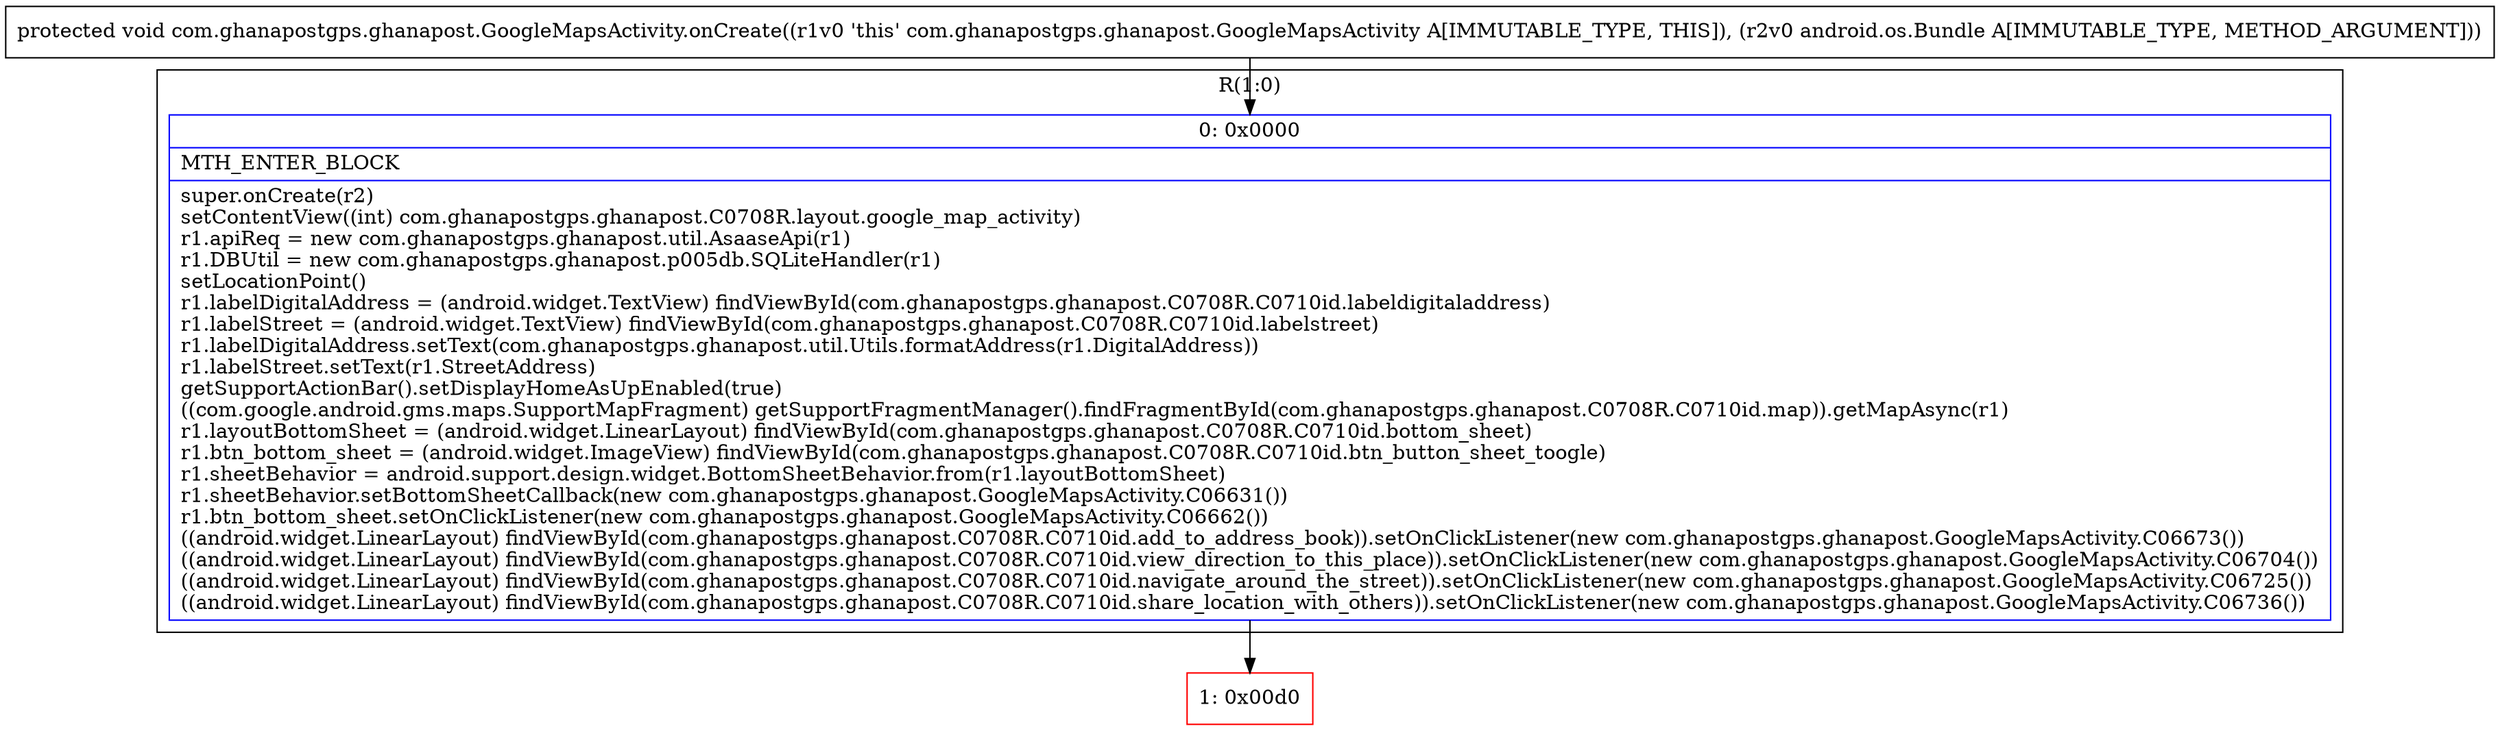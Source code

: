 digraph "CFG forcom.ghanapostgps.ghanapost.GoogleMapsActivity.onCreate(Landroid\/os\/Bundle;)V" {
subgraph cluster_Region_688250293 {
label = "R(1:0)";
node [shape=record,color=blue];
Node_0 [shape=record,label="{0\:\ 0x0000|MTH_ENTER_BLOCK\l|super.onCreate(r2)\lsetContentView((int) com.ghanapostgps.ghanapost.C0708R.layout.google_map_activity)\lr1.apiReq = new com.ghanapostgps.ghanapost.util.AsaaseApi(r1)\lr1.DBUtil = new com.ghanapostgps.ghanapost.p005db.SQLiteHandler(r1)\lsetLocationPoint()\lr1.labelDigitalAddress = (android.widget.TextView) findViewById(com.ghanapostgps.ghanapost.C0708R.C0710id.labeldigitaladdress)\lr1.labelStreet = (android.widget.TextView) findViewById(com.ghanapostgps.ghanapost.C0708R.C0710id.labelstreet)\lr1.labelDigitalAddress.setText(com.ghanapostgps.ghanapost.util.Utils.formatAddress(r1.DigitalAddress))\lr1.labelStreet.setText(r1.StreetAddress)\lgetSupportActionBar().setDisplayHomeAsUpEnabled(true)\l((com.google.android.gms.maps.SupportMapFragment) getSupportFragmentManager().findFragmentById(com.ghanapostgps.ghanapost.C0708R.C0710id.map)).getMapAsync(r1)\lr1.layoutBottomSheet = (android.widget.LinearLayout) findViewById(com.ghanapostgps.ghanapost.C0708R.C0710id.bottom_sheet)\lr1.btn_bottom_sheet = (android.widget.ImageView) findViewById(com.ghanapostgps.ghanapost.C0708R.C0710id.btn_button_sheet_toogle)\lr1.sheetBehavior = android.support.design.widget.BottomSheetBehavior.from(r1.layoutBottomSheet)\lr1.sheetBehavior.setBottomSheetCallback(new com.ghanapostgps.ghanapost.GoogleMapsActivity.C06631())\lr1.btn_bottom_sheet.setOnClickListener(new com.ghanapostgps.ghanapost.GoogleMapsActivity.C06662())\l((android.widget.LinearLayout) findViewById(com.ghanapostgps.ghanapost.C0708R.C0710id.add_to_address_book)).setOnClickListener(new com.ghanapostgps.ghanapost.GoogleMapsActivity.C06673())\l((android.widget.LinearLayout) findViewById(com.ghanapostgps.ghanapost.C0708R.C0710id.view_direction_to_this_place)).setOnClickListener(new com.ghanapostgps.ghanapost.GoogleMapsActivity.C06704())\l((android.widget.LinearLayout) findViewById(com.ghanapostgps.ghanapost.C0708R.C0710id.navigate_around_the_street)).setOnClickListener(new com.ghanapostgps.ghanapost.GoogleMapsActivity.C06725())\l((android.widget.LinearLayout) findViewById(com.ghanapostgps.ghanapost.C0708R.C0710id.share_location_with_others)).setOnClickListener(new com.ghanapostgps.ghanapost.GoogleMapsActivity.C06736())\l}"];
}
Node_1 [shape=record,color=red,label="{1\:\ 0x00d0}"];
MethodNode[shape=record,label="{protected void com.ghanapostgps.ghanapost.GoogleMapsActivity.onCreate((r1v0 'this' com.ghanapostgps.ghanapost.GoogleMapsActivity A[IMMUTABLE_TYPE, THIS]), (r2v0 android.os.Bundle A[IMMUTABLE_TYPE, METHOD_ARGUMENT])) }"];
MethodNode -> Node_0;
Node_0 -> Node_1;
}

